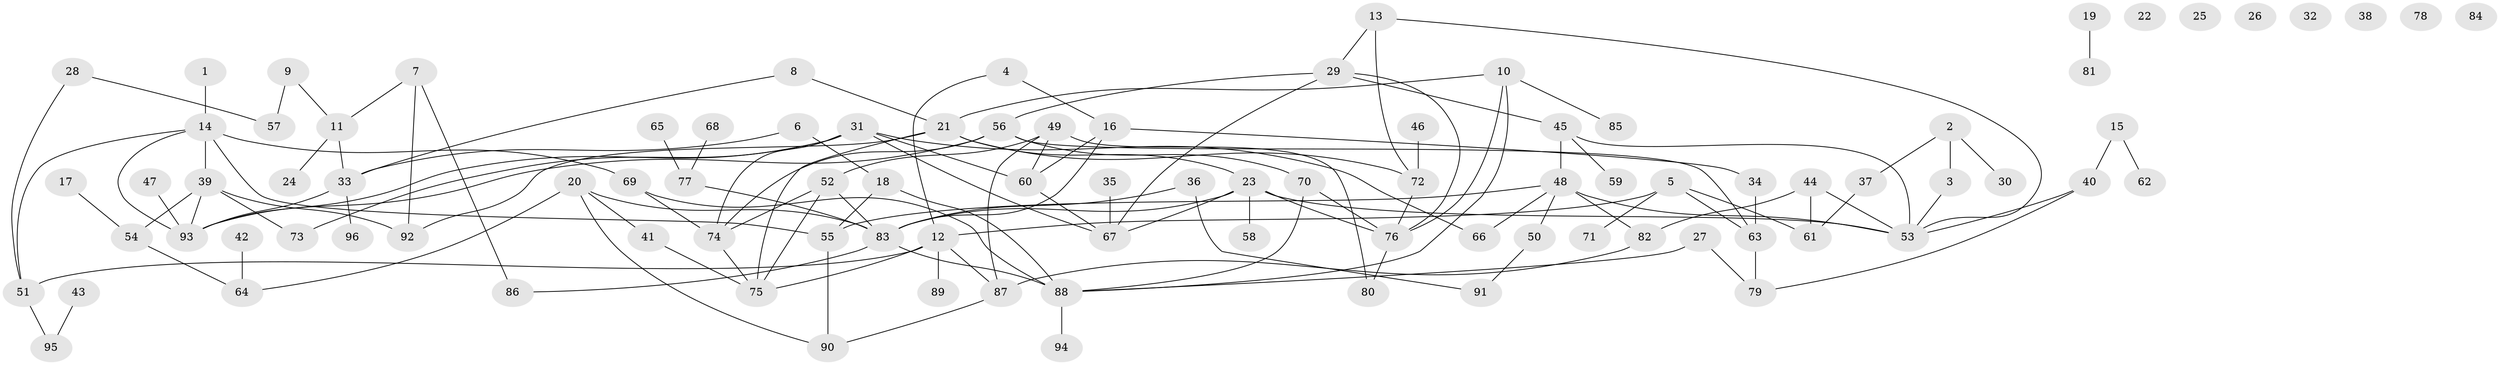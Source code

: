 // Generated by graph-tools (version 1.1) at 2025/33/03/09/25 02:33:56]
// undirected, 96 vertices, 135 edges
graph export_dot {
graph [start="1"]
  node [color=gray90,style=filled];
  1;
  2;
  3;
  4;
  5;
  6;
  7;
  8;
  9;
  10;
  11;
  12;
  13;
  14;
  15;
  16;
  17;
  18;
  19;
  20;
  21;
  22;
  23;
  24;
  25;
  26;
  27;
  28;
  29;
  30;
  31;
  32;
  33;
  34;
  35;
  36;
  37;
  38;
  39;
  40;
  41;
  42;
  43;
  44;
  45;
  46;
  47;
  48;
  49;
  50;
  51;
  52;
  53;
  54;
  55;
  56;
  57;
  58;
  59;
  60;
  61;
  62;
  63;
  64;
  65;
  66;
  67;
  68;
  69;
  70;
  71;
  72;
  73;
  74;
  75;
  76;
  77;
  78;
  79;
  80;
  81;
  82;
  83;
  84;
  85;
  86;
  87;
  88;
  89;
  90;
  91;
  92;
  93;
  94;
  95;
  96;
  1 -- 14;
  2 -- 3;
  2 -- 30;
  2 -- 37;
  3 -- 53;
  4 -- 12;
  4 -- 16;
  5 -- 12;
  5 -- 61;
  5 -- 63;
  5 -- 71;
  6 -- 18;
  6 -- 33;
  7 -- 11;
  7 -- 86;
  7 -- 92;
  8 -- 21;
  8 -- 33;
  9 -- 11;
  9 -- 57;
  10 -- 21;
  10 -- 76;
  10 -- 85;
  10 -- 88;
  11 -- 24;
  11 -- 33;
  12 -- 51;
  12 -- 75;
  12 -- 87;
  12 -- 89;
  13 -- 29;
  13 -- 53;
  13 -- 72;
  14 -- 39;
  14 -- 51;
  14 -- 55;
  14 -- 69;
  14 -- 93;
  15 -- 40;
  15 -- 62;
  16 -- 34;
  16 -- 60;
  16 -- 83;
  17 -- 54;
  18 -- 55;
  18 -- 88;
  19 -- 81;
  20 -- 41;
  20 -- 64;
  20 -- 83;
  20 -- 90;
  21 -- 23;
  21 -- 72;
  21 -- 75;
  21 -- 92;
  23 -- 53;
  23 -- 58;
  23 -- 67;
  23 -- 76;
  23 -- 83;
  27 -- 79;
  27 -- 88;
  28 -- 51;
  28 -- 57;
  29 -- 45;
  29 -- 56;
  29 -- 67;
  29 -- 76;
  31 -- 60;
  31 -- 66;
  31 -- 67;
  31 -- 73;
  31 -- 74;
  31 -- 93;
  33 -- 93;
  33 -- 96;
  34 -- 63;
  35 -- 67;
  36 -- 83;
  36 -- 91;
  37 -- 61;
  39 -- 54;
  39 -- 73;
  39 -- 92;
  39 -- 93;
  40 -- 53;
  40 -- 79;
  41 -- 75;
  42 -- 64;
  43 -- 95;
  44 -- 53;
  44 -- 61;
  44 -- 82;
  45 -- 48;
  45 -- 53;
  45 -- 59;
  46 -- 72;
  47 -- 93;
  48 -- 50;
  48 -- 53;
  48 -- 55;
  48 -- 66;
  48 -- 82;
  49 -- 52;
  49 -- 60;
  49 -- 80;
  49 -- 87;
  50 -- 91;
  51 -- 95;
  52 -- 74;
  52 -- 75;
  52 -- 83;
  54 -- 64;
  55 -- 90;
  56 -- 63;
  56 -- 70;
  56 -- 74;
  56 -- 93;
  60 -- 67;
  63 -- 79;
  65 -- 77;
  68 -- 77;
  69 -- 74;
  69 -- 88;
  70 -- 76;
  70 -- 88;
  72 -- 76;
  74 -- 75;
  76 -- 80;
  77 -- 83;
  82 -- 87;
  83 -- 86;
  83 -- 88;
  87 -- 90;
  88 -- 94;
}
